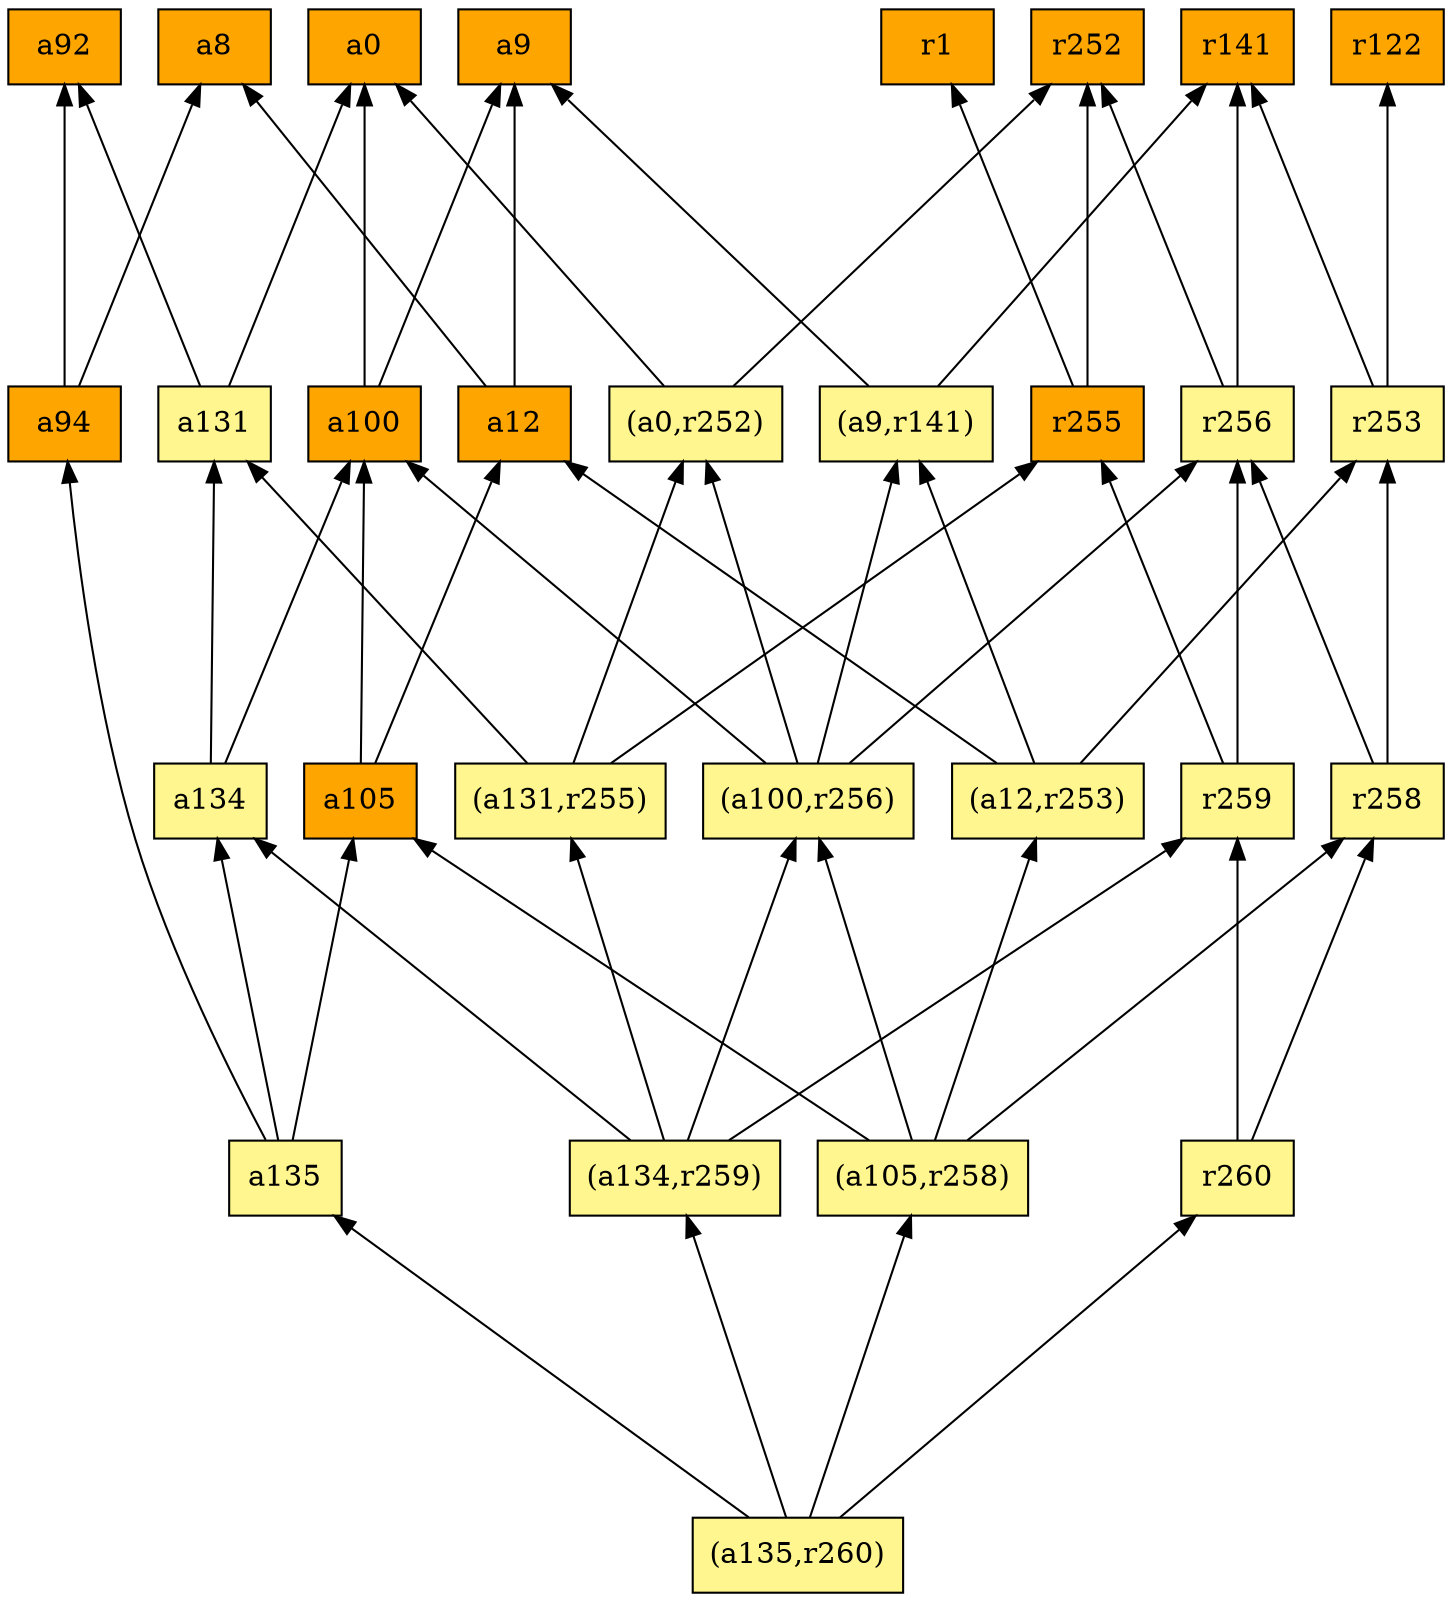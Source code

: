 digraph G {
rankdir=BT;ranksep="2.0";
"a92" [shape=record,fillcolor=orange,style=filled,label="{a92}"];
"r255" [shape=record,fillcolor=orange,style=filled,label="{r255}"];
"r141" [shape=record,fillcolor=orange,style=filled,label="{r141}"];
"a8" [shape=record,fillcolor=orange,style=filled,label="{a8}"];
"a100" [shape=record,fillcolor=orange,style=filled,label="{a100}"];
"r256" [shape=record,fillcolor=khaki1,style=filled,label="{r256}"];
"(a131,r255)" [shape=record,fillcolor=khaki1,style=filled,label="{(a131,r255)}"];
"(a135,r260)" [shape=record,fillcolor=khaki1,style=filled,label="{(a135,r260)}"];
"a105" [shape=record,fillcolor=orange,style=filled,label="{a105}"];
"(a12,r253)" [shape=record,fillcolor=khaki1,style=filled,label="{(a12,r253)}"];
"a134" [shape=record,fillcolor=khaki1,style=filled,label="{a134}"];
"(a0,r252)" [shape=record,fillcolor=khaki1,style=filled,label="{(a0,r252)}"];
"a135" [shape=record,fillcolor=khaki1,style=filled,label="{a135}"];
"(a100,r256)" [shape=record,fillcolor=khaki1,style=filled,label="{(a100,r256)}"];
"r259" [shape=record,fillcolor=khaki1,style=filled,label="{r259}"];
"(a105,r258)" [shape=record,fillcolor=khaki1,style=filled,label="{(a105,r258)}"];
"(a134,r259)" [shape=record,fillcolor=khaki1,style=filled,label="{(a134,r259)}"];
"a131" [shape=record,fillcolor=khaki1,style=filled,label="{a131}"];
"r253" [shape=record,fillcolor=khaki1,style=filled,label="{r253}"];
"r122" [shape=record,fillcolor=orange,style=filled,label="{r122}"];
"r260" [shape=record,fillcolor=khaki1,style=filled,label="{r260}"];
"a9" [shape=record,fillcolor=orange,style=filled,label="{a9}"];
"r258" [shape=record,fillcolor=khaki1,style=filled,label="{r258}"];
"(a9,r141)" [shape=record,fillcolor=khaki1,style=filled,label="{(a9,r141)}"];
"r1" [shape=record,fillcolor=orange,style=filled,label="{r1}"];
"a94" [shape=record,fillcolor=orange,style=filled,label="{a94}"];
"a0" [shape=record,fillcolor=orange,style=filled,label="{a0}"];
"a12" [shape=record,fillcolor=orange,style=filled,label="{a12}"];
"r252" [shape=record,fillcolor=orange,style=filled,label="{r252}"];
"r255" -> "r1"
"r255" -> "r252"
"a100" -> "a0"
"a100" -> "a9"
"r256" -> "r141"
"r256" -> "r252"
"(a131,r255)" -> "(a0,r252)"
"(a131,r255)" -> "r255"
"(a131,r255)" -> "a131"
"(a135,r260)" -> "(a134,r259)"
"(a135,r260)" -> "r260"
"(a135,r260)" -> "a135"
"(a135,r260)" -> "(a105,r258)"
"a105" -> "a100"
"a105" -> "a12"
"(a12,r253)" -> "r253"
"(a12,r253)" -> "a12"
"(a12,r253)" -> "(a9,r141)"
"a134" -> "a100"
"a134" -> "a131"
"(a0,r252)" -> "a0"
"(a0,r252)" -> "r252"
"a135" -> "a105"
"a135" -> "a134"
"a135" -> "a94"
"(a100,r256)" -> "a100"
"(a100,r256)" -> "(a0,r252)"
"(a100,r256)" -> "r256"
"(a100,r256)" -> "(a9,r141)"
"r259" -> "r255"
"r259" -> "r256"
"(a105,r258)" -> "a105"
"(a105,r258)" -> "(a12,r253)"
"(a105,r258)" -> "r258"
"(a105,r258)" -> "(a100,r256)"
"(a134,r259)" -> "a134"
"(a134,r259)" -> "(a100,r256)"
"(a134,r259)" -> "r259"
"(a134,r259)" -> "(a131,r255)"
"a131" -> "a92"
"a131" -> "a0"
"r253" -> "r122"
"r253" -> "r141"
"r260" -> "r258"
"r260" -> "r259"
"r258" -> "r256"
"r258" -> "r253"
"(a9,r141)" -> "r141"
"(a9,r141)" -> "a9"
"a94" -> "a92"
"a94" -> "a8"
"a12" -> "a8"
"a12" -> "a9"
}